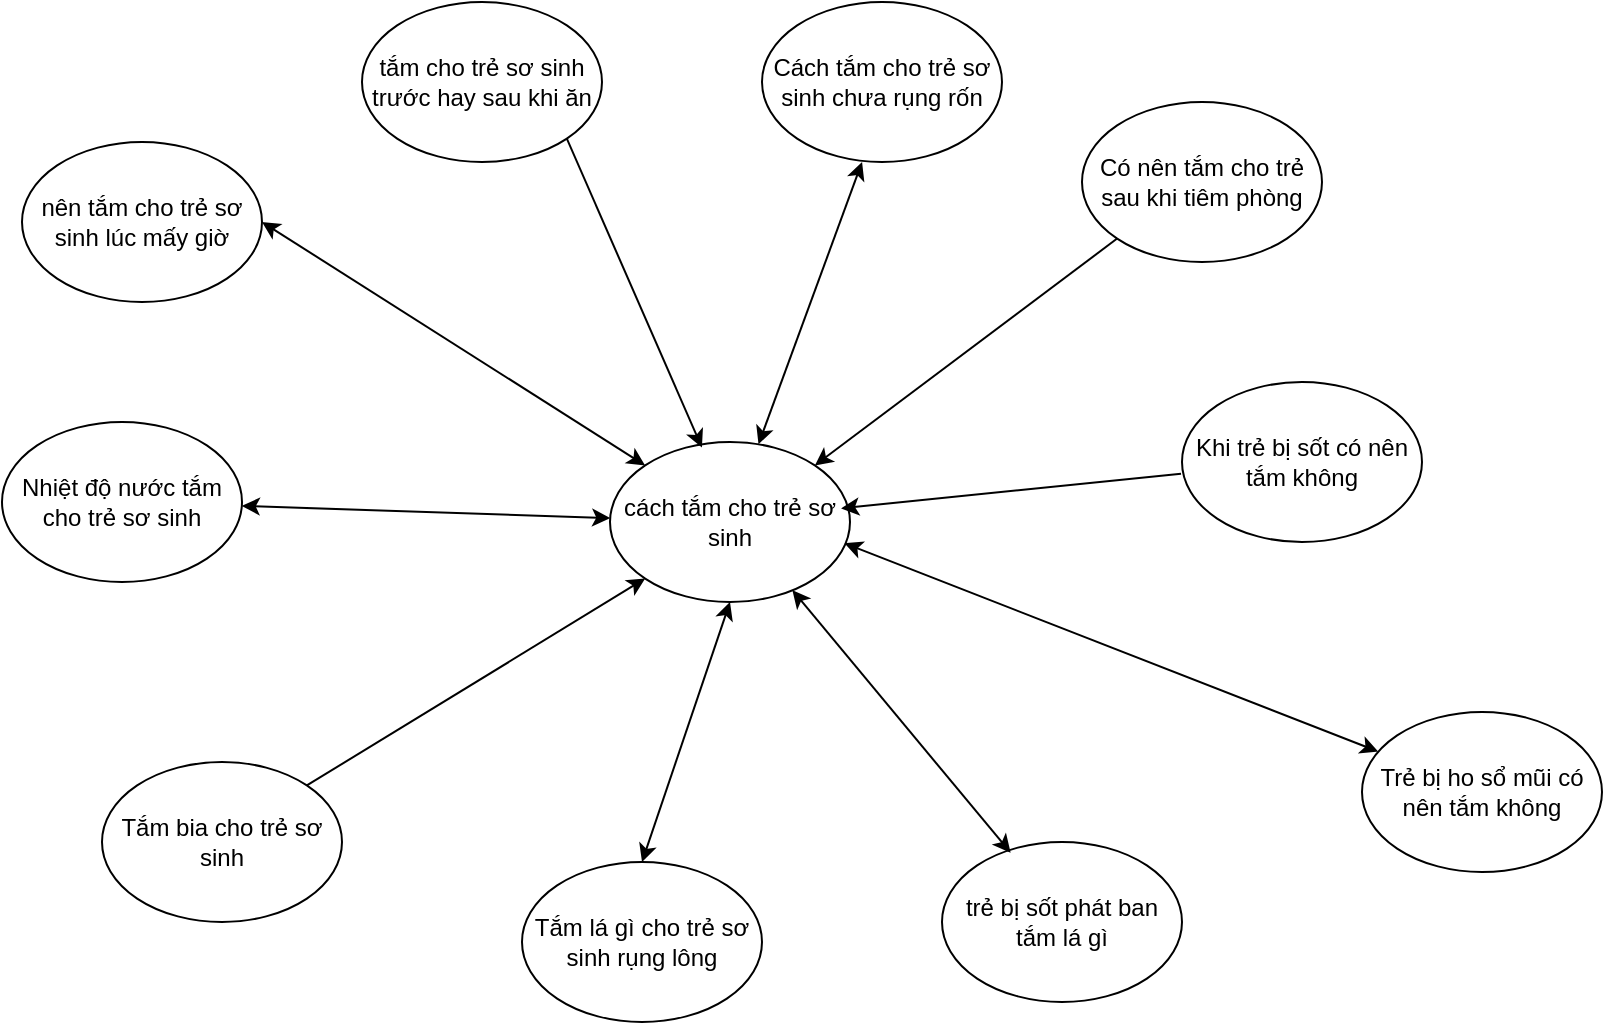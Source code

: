 <mxfile version="26.0.13">
  <diagram name="Trang-1" id="2pS3tWXjDAJYHhUBd7QM">
    <mxGraphModel dx="1247" dy="642" grid="1" gridSize="10" guides="1" tooltips="1" connect="1" arrows="1" fold="1" page="1" pageScale="1" pageWidth="827" pageHeight="1169" math="0" shadow="0">
      <root>
        <mxCell id="0" />
        <mxCell id="1" parent="0" />
        <mxCell id="0iXRyFwd7yivToQyE3zZ-1" value="cách tắm cho trẻ sơ sinh" style="ellipse;whiteSpace=wrap;html=1;" parent="1" vertex="1">
          <mxGeometry x="414" y="370" width="120" height="80" as="geometry" />
        </mxCell>
        <mxCell id="ERd9sEX2CpOIl4KHAQx0-1" value="&lt;div&gt;tắm cho trẻ sơ sinh trước hay sau khi ăn&lt;/div&gt;" style="ellipse;whiteSpace=wrap;html=1;" vertex="1" parent="1">
          <mxGeometry x="290" y="150" width="120" height="80" as="geometry" />
        </mxCell>
        <mxCell id="ERd9sEX2CpOIl4KHAQx0-2" value="&lt;div&gt;nên tắm cho trẻ sơ sinh lúc mấy giờ&lt;/div&gt;" style="ellipse;whiteSpace=wrap;html=1;" vertex="1" parent="1">
          <mxGeometry x="120" y="220" width="120" height="80" as="geometry" />
        </mxCell>
        <mxCell id="ERd9sEX2CpOIl4KHAQx0-3" value="Nhiệt độ nước tắm cho trẻ sơ sinh" style="ellipse;whiteSpace=wrap;html=1;" vertex="1" parent="1">
          <mxGeometry x="110" y="360" width="120" height="80" as="geometry" />
        </mxCell>
        <mxCell id="ERd9sEX2CpOIl4KHAQx0-4" value="Có nên tắm cho trẻ sau khi tiêm phòng" style="ellipse;whiteSpace=wrap;html=1;" vertex="1" parent="1">
          <mxGeometry x="650" y="200" width="120" height="80" as="geometry" />
        </mxCell>
        <mxCell id="ERd9sEX2CpOIl4KHAQx0-6" value="&lt;div&gt;Khi trẻ bị sốt có nên tắm không&lt;/div&gt;" style="ellipse;whiteSpace=wrap;html=1;" vertex="1" parent="1">
          <mxGeometry x="700" y="340" width="120" height="80" as="geometry" />
        </mxCell>
        <mxCell id="ERd9sEX2CpOIl4KHAQx0-7" value="&lt;div&gt;Trẻ bị ho sổ mũi có nên tắm không&lt;/div&gt;" style="ellipse;whiteSpace=wrap;html=1;" vertex="1" parent="1">
          <mxGeometry x="790" y="505" width="120" height="80" as="geometry" />
        </mxCell>
        <mxCell id="ERd9sEX2CpOIl4KHAQx0-8" value="Cách tắm cho trẻ sơ sinh chưa rụng rốn" style="ellipse;whiteSpace=wrap;html=1;" vertex="1" parent="1">
          <mxGeometry x="490" y="150" width="120" height="80" as="geometry" />
        </mxCell>
        <mxCell id="ERd9sEX2CpOIl4KHAQx0-9" value="Tắm lá gì cho trẻ sơ sinh rụng lông" style="ellipse;whiteSpace=wrap;html=1;" vertex="1" parent="1">
          <mxGeometry x="370" y="580" width="120" height="80" as="geometry" />
        </mxCell>
        <mxCell id="ERd9sEX2CpOIl4KHAQx0-10" value="trẻ bị sốt phát ban tắm lá gì" style="ellipse;whiteSpace=wrap;html=1;" vertex="1" parent="1">
          <mxGeometry x="580" y="570" width="120" height="80" as="geometry" />
        </mxCell>
        <mxCell id="ERd9sEX2CpOIl4KHAQx0-11" value="&lt;div&gt;Tắm bia cho trẻ sơ sinh&lt;/div&gt;" style="ellipse;whiteSpace=wrap;html=1;" vertex="1" parent="1">
          <mxGeometry x="160" y="530" width="120" height="80" as="geometry" />
        </mxCell>
        <mxCell id="ERd9sEX2CpOIl4KHAQx0-13" value="" style="endArrow=classic;startArrow=classic;html=1;rounded=0;entryX=0.417;entryY=1;entryDx=0;entryDy=0;entryPerimeter=0;" edge="1" parent="1" source="0iXRyFwd7yivToQyE3zZ-1" target="ERd9sEX2CpOIl4KHAQx0-8">
          <mxGeometry width="50" height="50" relative="1" as="geometry">
            <mxPoint x="430" y="420" as="sourcePoint" />
            <mxPoint x="480" y="370" as="targetPoint" />
          </mxGeometry>
        </mxCell>
        <mxCell id="ERd9sEX2CpOIl4KHAQx0-17" value="" style="endArrow=classic;startArrow=classic;html=1;rounded=0;exitX=0.977;exitY=0.633;exitDx=0;exitDy=0;exitPerimeter=0;" edge="1" parent="1" source="0iXRyFwd7yivToQyE3zZ-1" target="ERd9sEX2CpOIl4KHAQx0-7">
          <mxGeometry width="50" height="50" relative="1" as="geometry">
            <mxPoint x="530.68" y="440" as="sourcePoint" />
            <mxPoint x="749.68" y="391" as="targetPoint" />
          </mxGeometry>
        </mxCell>
        <mxCell id="ERd9sEX2CpOIl4KHAQx0-19" value="" style="endArrow=classic;html=1;rounded=0;entryX=0.963;entryY=0.415;entryDx=0;entryDy=0;entryPerimeter=0;exitX=-0.004;exitY=0.573;exitDx=0;exitDy=0;exitPerimeter=0;" edge="1" parent="1" source="ERd9sEX2CpOIl4KHAQx0-6" target="0iXRyFwd7yivToQyE3zZ-1">
          <mxGeometry width="50" height="50" relative="1" as="geometry">
            <mxPoint x="630" y="410" as="sourcePoint" />
            <mxPoint x="680" y="360" as="targetPoint" />
          </mxGeometry>
        </mxCell>
        <mxCell id="ERd9sEX2CpOIl4KHAQx0-20" value="" style="endArrow=classic;html=1;rounded=0;entryX=1;entryY=0;entryDx=0;entryDy=0;exitX=0;exitY=1;exitDx=0;exitDy=0;" edge="1" parent="1" source="ERd9sEX2CpOIl4KHAQx0-4" target="0iXRyFwd7yivToQyE3zZ-1">
          <mxGeometry width="50" height="50" relative="1" as="geometry">
            <mxPoint x="730.44" y="300" as="sourcePoint" />
            <mxPoint x="520.44" y="353" as="targetPoint" />
          </mxGeometry>
        </mxCell>
        <mxCell id="ERd9sEX2CpOIl4KHAQx0-21" value="" style="endArrow=classic;startArrow=classic;html=1;rounded=0;" edge="1" parent="1" source="ERd9sEX2CpOIl4KHAQx0-3" target="0iXRyFwd7yivToQyE3zZ-1">
          <mxGeometry width="50" height="50" relative="1" as="geometry">
            <mxPoint x="481.96" y="591" as="sourcePoint" />
            <mxPoint x="533.96" y="450" as="targetPoint" />
          </mxGeometry>
        </mxCell>
        <mxCell id="ERd9sEX2CpOIl4KHAQx0-22" value="" style="endArrow=classic;startArrow=classic;html=1;rounded=0;exitX=0.286;exitY=0.067;exitDx=0;exitDy=0;entryX=0.76;entryY=0.926;entryDx=0;entryDy=0;entryPerimeter=0;exitPerimeter=0;" edge="1" parent="1" source="ERd9sEX2CpOIl4KHAQx0-10" target="0iXRyFwd7yivToQyE3zZ-1">
          <mxGeometry width="50" height="50" relative="1" as="geometry">
            <mxPoint x="404.88" y="560.04" as="sourcePoint" />
            <mxPoint x="339.88" y="426.04" as="targetPoint" />
          </mxGeometry>
        </mxCell>
        <mxCell id="ERd9sEX2CpOIl4KHAQx0-26" value="" style="endArrow=classic;startArrow=classic;html=1;rounded=0;exitX=0.5;exitY=0;exitDx=0;exitDy=0;entryX=0.5;entryY=1;entryDx=0;entryDy=0;" edge="1" parent="1" source="ERd9sEX2CpOIl4KHAQx0-9" target="0iXRyFwd7yivToQyE3zZ-1">
          <mxGeometry width="50" height="50" relative="1" as="geometry">
            <mxPoint x="508.8" y="579.64" as="sourcePoint" />
            <mxPoint x="399.8" y="448.64" as="targetPoint" />
          </mxGeometry>
        </mxCell>
        <mxCell id="ERd9sEX2CpOIl4KHAQx0-27" value="" style="endArrow=classic;html=1;rounded=0;entryX=0;entryY=1;entryDx=0;entryDy=0;exitX=1;exitY=0;exitDx=0;exitDy=0;" edge="1" parent="1" source="ERd9sEX2CpOIl4KHAQx0-11" target="0iXRyFwd7yivToQyE3zZ-1">
          <mxGeometry width="50" height="50" relative="1" as="geometry">
            <mxPoint x="420.44" y="470.16" as="sourcePoint" />
            <mxPoint x="250.44" y="487.16" as="targetPoint" />
          </mxGeometry>
        </mxCell>
        <mxCell id="ERd9sEX2CpOIl4KHAQx0-28" value="" style="endArrow=classic;startArrow=classic;html=1;rounded=0;exitX=1;exitY=0.5;exitDx=0;exitDy=0;entryX=0;entryY=0;entryDx=0;entryDy=0;" edge="1" parent="1" source="ERd9sEX2CpOIl4KHAQx0-2" target="0iXRyFwd7yivToQyE3zZ-1">
          <mxGeometry width="50" height="50" relative="1" as="geometry">
            <mxPoint x="250.07" y="290.07" as="sourcePoint" />
            <mxPoint x="434.07" y="296.07" as="targetPoint" />
          </mxGeometry>
        </mxCell>
        <mxCell id="ERd9sEX2CpOIl4KHAQx0-29" value="" style="endArrow=classic;html=1;rounded=0;entryX=0.383;entryY=0.035;entryDx=0;entryDy=0;exitX=1;exitY=1;exitDx=0;exitDy=0;entryPerimeter=0;" edge="1" parent="1" source="ERd9sEX2CpOIl4KHAQx0-1" target="0iXRyFwd7yivToQyE3zZ-1">
          <mxGeometry width="50" height="50" relative="1" as="geometry">
            <mxPoint x="289.57" y="340.28" as="sourcePoint" />
            <mxPoint x="459.57" y="236.28" as="targetPoint" />
          </mxGeometry>
        </mxCell>
      </root>
    </mxGraphModel>
  </diagram>
</mxfile>

